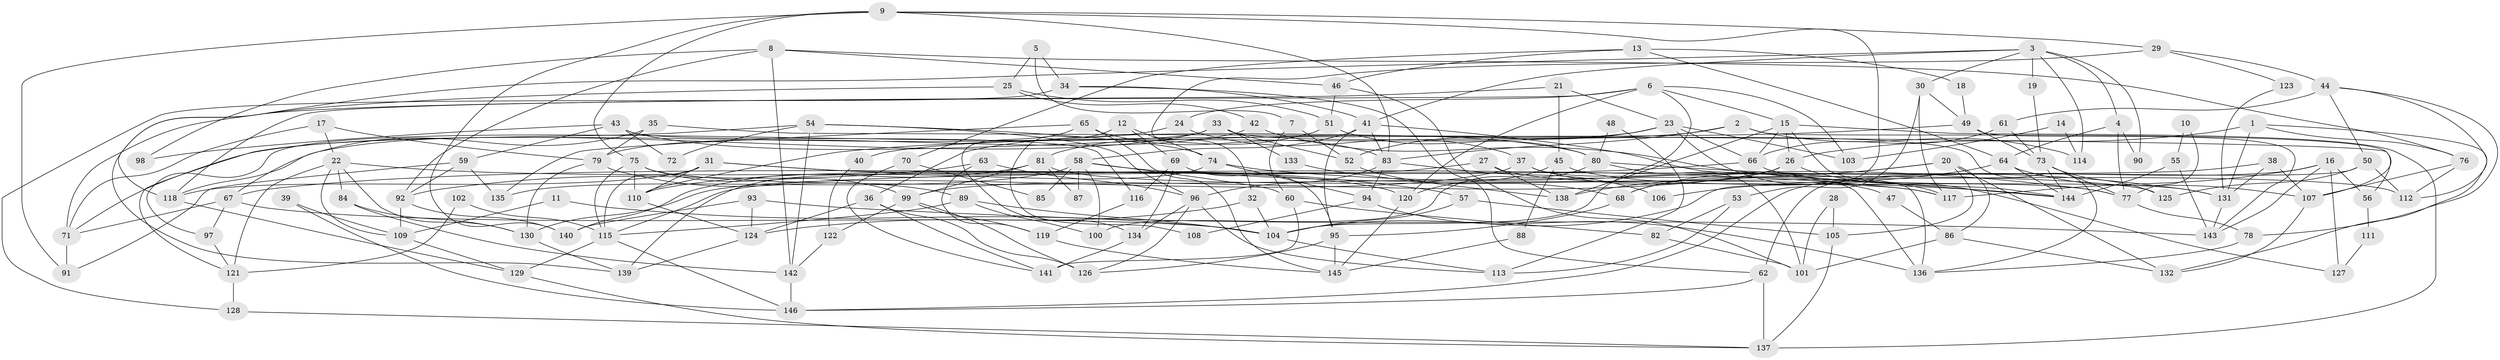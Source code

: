 // coarse degree distribution, {4: 0.09473684210526316, 6: 0.2, 3: 0.14736842105263157, 7: 0.11578947368421053, 5: 0.15789473684210525, 2: 0.16842105263157894, 10: 0.031578947368421054, 8: 0.06315789473684211, 9: 0.021052631578947368}
// Generated by graph-tools (version 1.1) at 2025/52/02/27/25 19:52:09]
// undirected, 146 vertices, 292 edges
graph export_dot {
graph [start="1"]
  node [color=gray90,style=filled];
  1;
  2;
  3;
  4;
  5;
  6;
  7;
  8;
  9;
  10;
  11;
  12;
  13;
  14;
  15;
  16;
  17;
  18;
  19;
  20;
  21;
  22;
  23;
  24;
  25;
  26;
  27;
  28;
  29;
  30;
  31;
  32;
  33;
  34;
  35;
  36;
  37;
  38;
  39;
  40;
  41;
  42;
  43;
  44;
  45;
  46;
  47;
  48;
  49;
  50;
  51;
  52;
  53;
  54;
  55;
  56;
  57;
  58;
  59;
  60;
  61;
  62;
  63;
  64;
  65;
  66;
  67;
  68;
  69;
  70;
  71;
  72;
  73;
  74;
  75;
  76;
  77;
  78;
  79;
  80;
  81;
  82;
  83;
  84;
  85;
  86;
  87;
  88;
  89;
  90;
  91;
  92;
  93;
  94;
  95;
  96;
  97;
  98;
  99;
  100;
  101;
  102;
  103;
  104;
  105;
  106;
  107;
  108;
  109;
  110;
  111;
  112;
  113;
  114;
  115;
  116;
  117;
  118;
  119;
  120;
  121;
  122;
  123;
  124;
  125;
  126;
  127;
  128;
  129;
  130;
  131;
  132;
  133;
  134;
  135;
  136;
  137;
  138;
  139;
  140;
  141;
  142;
  143;
  144;
  145;
  146;
  1 -- 131;
  1 -- 132;
  1 -- 26;
  1 -- 76;
  2 -- 36;
  2 -- 107;
  2 -- 83;
  2 -- 114;
  3 -- 118;
  3 -- 41;
  3 -- 4;
  3 -- 19;
  3 -- 30;
  3 -- 90;
  3 -- 114;
  4 -- 77;
  4 -- 64;
  4 -- 90;
  5 -- 25;
  5 -- 34;
  5 -- 7;
  6 -- 120;
  6 -- 104;
  6 -- 15;
  6 -- 24;
  6 -- 103;
  6 -- 118;
  7 -- 60;
  7 -- 52;
  8 -- 92;
  8 -- 76;
  8 -- 46;
  8 -- 98;
  8 -- 142;
  9 -- 83;
  9 -- 91;
  9 -- 29;
  9 -- 75;
  9 -- 104;
  9 -- 140;
  10 -- 55;
  10 -- 77;
  11 -- 104;
  11 -- 109;
  12 -- 69;
  12 -- 74;
  12 -- 108;
  13 -- 64;
  13 -- 46;
  13 -- 18;
  13 -- 70;
  14 -- 103;
  14 -- 114;
  15 -- 137;
  15 -- 26;
  15 -- 66;
  15 -- 138;
  15 -- 144;
  16 -- 117;
  16 -- 146;
  16 -- 56;
  16 -- 127;
  16 -- 143;
  17 -- 22;
  17 -- 79;
  17 -- 71;
  18 -- 49;
  19 -- 73;
  20 -- 86;
  20 -- 138;
  20 -- 68;
  20 -- 105;
  20 -- 132;
  21 -- 23;
  21 -- 71;
  21 -- 45;
  22 -- 130;
  22 -- 84;
  22 -- 109;
  22 -- 117;
  22 -- 121;
  23 -- 117;
  23 -- 52;
  23 -- 40;
  23 -- 66;
  23 -- 103;
  24 -- 71;
  24 -- 37;
  25 -- 42;
  25 -- 139;
  25 -- 51;
  26 -- 68;
  26 -- 99;
  26 -- 127;
  27 -- 110;
  27 -- 117;
  27 -- 138;
  28 -- 101;
  28 -- 105;
  29 -- 32;
  29 -- 44;
  29 -- 123;
  30 -- 49;
  30 -- 53;
  30 -- 117;
  31 -- 57;
  31 -- 115;
  31 -- 110;
  31 -- 118;
  31 -- 120;
  32 -- 124;
  32 -- 104;
  33 -- 118;
  33 -- 52;
  33 -- 97;
  33 -- 133;
  33 -- 136;
  34 -- 41;
  34 -- 128;
  34 -- 62;
  35 -- 67;
  35 -- 79;
  35 -- 56;
  36 -- 141;
  36 -- 126;
  36 -- 124;
  37 -- 136;
  37 -- 47;
  37 -- 130;
  38 -- 115;
  38 -- 107;
  38 -- 131;
  39 -- 109;
  39 -- 146;
  40 -- 122;
  41 -- 58;
  41 -- 95;
  41 -- 83;
  41 -- 136;
  42 -- 79;
  42 -- 144;
  43 -- 80;
  43 -- 116;
  43 -- 59;
  43 -- 72;
  43 -- 98;
  44 -- 50;
  44 -- 61;
  44 -- 78;
  44 -- 112;
  45 -- 77;
  45 -- 88;
  45 -- 120;
  46 -- 51;
  46 -- 101;
  47 -- 86;
  48 -- 80;
  48 -- 113;
  49 -- 143;
  49 -- 110;
  49 -- 73;
  50 -- 125;
  50 -- 112;
  50 -- 62;
  51 -- 81;
  51 -- 80;
  52 -- 68;
  53 -- 113;
  53 -- 82;
  54 -- 74;
  54 -- 121;
  54 -- 72;
  54 -- 96;
  54 -- 142;
  55 -- 143;
  55 -- 144;
  56 -- 111;
  57 -- 104;
  57 -- 105;
  58 -- 144;
  58 -- 135;
  58 -- 60;
  58 -- 85;
  58 -- 87;
  58 -- 100;
  59 -- 92;
  59 -- 91;
  59 -- 135;
  60 -- 82;
  60 -- 141;
  61 -- 66;
  61 -- 73;
  62 -- 137;
  62 -- 146;
  63 -- 96;
  63 -- 92;
  63 -- 119;
  64 -- 144;
  64 -- 106;
  64 -- 107;
  65 -- 83;
  65 -- 145;
  65 -- 134;
  65 -- 135;
  66 -- 67;
  66 -- 131;
  67 -- 104;
  67 -- 71;
  67 -- 97;
  68 -- 95;
  69 -- 95;
  69 -- 134;
  69 -- 116;
  70 -- 141;
  70 -- 85;
  71 -- 91;
  73 -- 77;
  73 -- 125;
  73 -- 144;
  74 -- 77;
  74 -- 94;
  74 -- 139;
  75 -- 99;
  75 -- 110;
  75 -- 115;
  75 -- 125;
  76 -- 112;
  76 -- 107;
  77 -- 78;
  78 -- 136;
  79 -- 130;
  79 -- 89;
  80 -- 131;
  80 -- 100;
  80 -- 101;
  81 -- 140;
  81 -- 99;
  81 -- 87;
  81 -- 112;
  82 -- 101;
  83 -- 94;
  83 -- 96;
  83 -- 106;
  84 -- 130;
  84 -- 142;
  86 -- 101;
  86 -- 132;
  88 -- 145;
  89 -- 100;
  89 -- 115;
  89 -- 104;
  92 -- 140;
  92 -- 109;
  93 -- 143;
  93 -- 124;
  93 -- 140;
  94 -- 136;
  94 -- 108;
  95 -- 126;
  95 -- 145;
  96 -- 113;
  96 -- 126;
  96 -- 134;
  97 -- 121;
  99 -- 119;
  99 -- 122;
  99 -- 126;
  102 -- 121;
  102 -- 115;
  104 -- 113;
  105 -- 137;
  107 -- 132;
  109 -- 129;
  110 -- 124;
  111 -- 127;
  115 -- 146;
  115 -- 129;
  116 -- 119;
  118 -- 129;
  119 -- 145;
  120 -- 145;
  121 -- 128;
  122 -- 142;
  123 -- 131;
  124 -- 139;
  128 -- 137;
  129 -- 137;
  130 -- 139;
  131 -- 143;
  133 -- 138;
  134 -- 141;
  142 -- 146;
}
